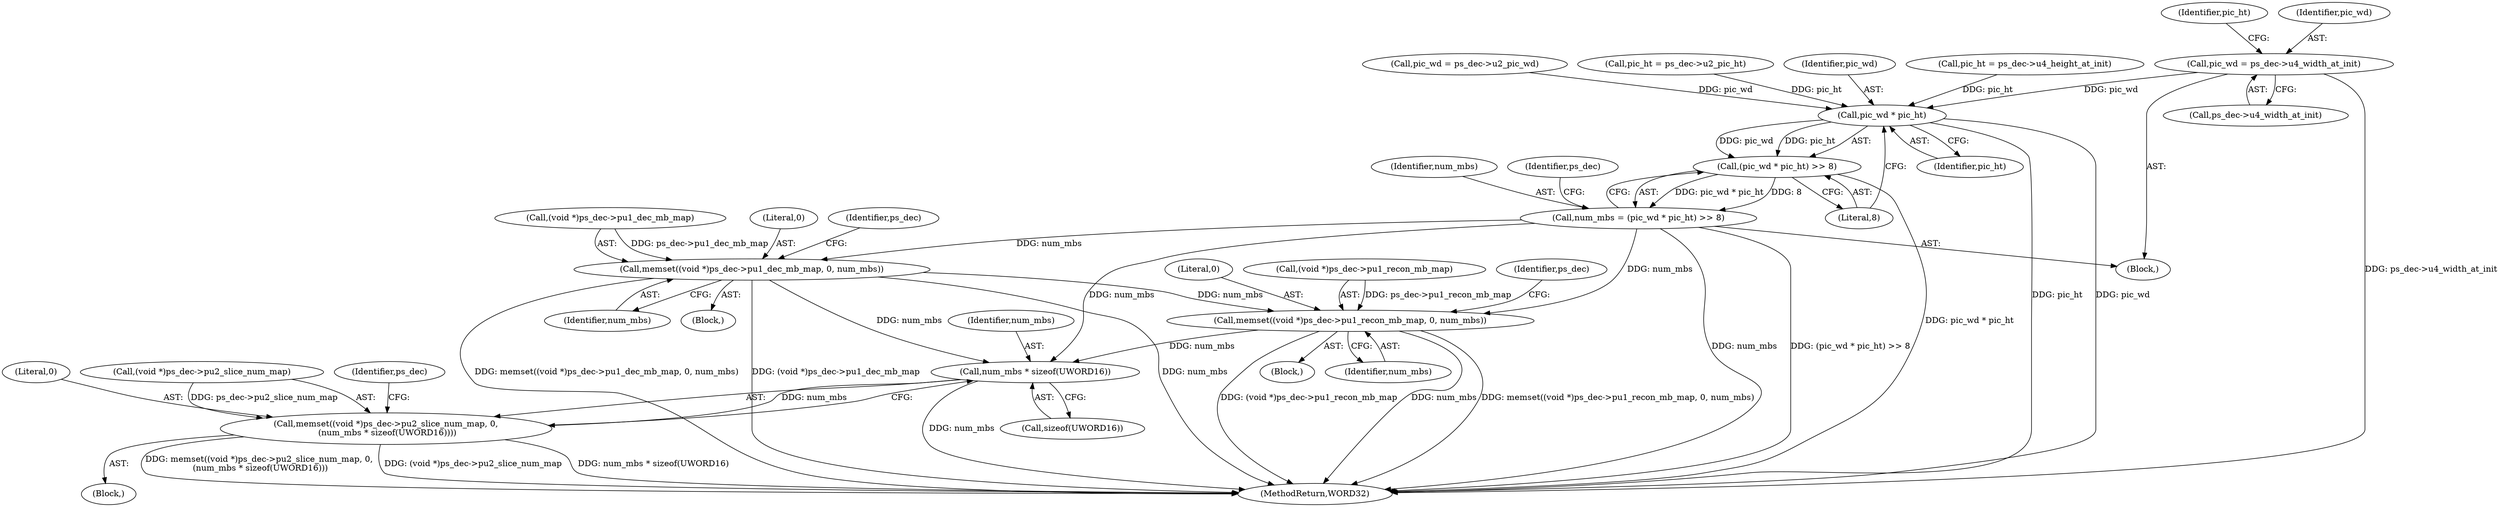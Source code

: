 digraph "0_Android_0b23c81c3dd9ec38f7e6806a3955fed1925541a0_3@pointer" {
"1000628" [label="(Call,pic_wd = ps_dec->u4_width_at_init)"];
"1000668" [label="(Call,pic_wd * pic_ht)"];
"1000667" [label="(Call,(pic_wd * pic_ht) >> 8)"];
"1000665" [label="(Call,num_mbs = (pic_wd * pic_ht) >> 8)"];
"1000677" [label="(Call,memset((void *)ps_dec->pu1_dec_mb_map, 0, num_mbs))"];
"1000690" [label="(Call,memset((void *)ps_dec->pu1_recon_mb_map, 0, num_mbs))"];
"1000710" [label="(Call,num_mbs * sizeof(UWORD16))"];
"1000703" [label="(Call,memset((void *)ps_dec->pu2_slice_num_map, 0,\n (num_mbs * sizeof(UWORD16))))"];
"1000697" [label="(Identifier,num_mbs)"];
"1000674" [label="(Identifier,ps_dec)"];
"1000630" [label="(Call,ps_dec->u4_width_at_init)"];
"1000678" [label="(Call,(void *)ps_dec->pu1_dec_mb_map)"];
"1000683" [label="(Literal,0)"];
"1000667" [label="(Call,(pic_wd * pic_ht) >> 8)"];
"1000655" [label="(Call,pic_wd = ps_dec->u2_pic_wd)"];
"1000690" [label="(Call,memset((void *)ps_dec->pu1_recon_mb_map, 0, num_mbs))"];
"1000696" [label="(Literal,0)"];
"1000687" [label="(Identifier,ps_dec)"];
"1000711" [label="(Identifier,num_mbs)"];
"1000635" [label="(Identifier,pic_ht)"];
"1000628" [label="(Call,pic_wd = ps_dec->u4_width_at_init)"];
"1000668" [label="(Call,pic_wd * pic_ht)"];
"1000712" [label="(Call,sizeof(UWORD16))"];
"1000660" [label="(Call,pic_ht = ps_dec->u2_pic_ht)"];
"1000691" [label="(Call,(void *)ps_dec->pu1_recon_mb_map)"];
"1002159" [label="(MethodReturn,WORD32)"];
"1000671" [label="(Literal,8)"];
"1000704" [label="(Call,(void *)ps_dec->pu2_slice_num_map)"];
"1000670" [label="(Identifier,pic_ht)"];
"1000669" [label="(Identifier,pic_wd)"];
"1000709" [label="(Literal,0)"];
"1000689" [label="(Block,)"];
"1000677" [label="(Call,memset((void *)ps_dec->pu1_dec_mb_map, 0, num_mbs))"];
"1000666" [label="(Identifier,num_mbs)"];
"1000700" [label="(Identifier,ps_dec)"];
"1000626" [label="(Block,)"];
"1000703" [label="(Call,memset((void *)ps_dec->pu2_slice_num_map, 0,\n (num_mbs * sizeof(UWORD16))))"];
"1000710" [label="(Call,num_mbs * sizeof(UWORD16))"];
"1000716" [label="(Identifier,ps_dec)"];
"1000684" [label="(Identifier,num_mbs)"];
"1000665" [label="(Call,num_mbs = (pic_wd * pic_ht) >> 8)"];
"1000629" [label="(Identifier,pic_wd)"];
"1000676" [label="(Block,)"];
"1000702" [label="(Block,)"];
"1000634" [label="(Call,pic_ht = ps_dec->u4_height_at_init)"];
"1000628" -> "1000626"  [label="AST: "];
"1000628" -> "1000630"  [label="CFG: "];
"1000629" -> "1000628"  [label="AST: "];
"1000630" -> "1000628"  [label="AST: "];
"1000635" -> "1000628"  [label="CFG: "];
"1000628" -> "1002159"  [label="DDG: ps_dec->u4_width_at_init"];
"1000628" -> "1000668"  [label="DDG: pic_wd"];
"1000668" -> "1000667"  [label="AST: "];
"1000668" -> "1000670"  [label="CFG: "];
"1000669" -> "1000668"  [label="AST: "];
"1000670" -> "1000668"  [label="AST: "];
"1000671" -> "1000668"  [label="CFG: "];
"1000668" -> "1002159"  [label="DDG: pic_ht"];
"1000668" -> "1002159"  [label="DDG: pic_wd"];
"1000668" -> "1000667"  [label="DDG: pic_wd"];
"1000668" -> "1000667"  [label="DDG: pic_ht"];
"1000655" -> "1000668"  [label="DDG: pic_wd"];
"1000660" -> "1000668"  [label="DDG: pic_ht"];
"1000634" -> "1000668"  [label="DDG: pic_ht"];
"1000667" -> "1000665"  [label="AST: "];
"1000667" -> "1000671"  [label="CFG: "];
"1000671" -> "1000667"  [label="AST: "];
"1000665" -> "1000667"  [label="CFG: "];
"1000667" -> "1002159"  [label="DDG: pic_wd * pic_ht"];
"1000667" -> "1000665"  [label="DDG: pic_wd * pic_ht"];
"1000667" -> "1000665"  [label="DDG: 8"];
"1000665" -> "1000626"  [label="AST: "];
"1000666" -> "1000665"  [label="AST: "];
"1000674" -> "1000665"  [label="CFG: "];
"1000665" -> "1002159"  [label="DDG: num_mbs"];
"1000665" -> "1002159"  [label="DDG: (pic_wd * pic_ht) >> 8"];
"1000665" -> "1000677"  [label="DDG: num_mbs"];
"1000665" -> "1000690"  [label="DDG: num_mbs"];
"1000665" -> "1000710"  [label="DDG: num_mbs"];
"1000677" -> "1000676"  [label="AST: "];
"1000677" -> "1000684"  [label="CFG: "];
"1000678" -> "1000677"  [label="AST: "];
"1000683" -> "1000677"  [label="AST: "];
"1000684" -> "1000677"  [label="AST: "];
"1000687" -> "1000677"  [label="CFG: "];
"1000677" -> "1002159"  [label="DDG: (void *)ps_dec->pu1_dec_mb_map"];
"1000677" -> "1002159"  [label="DDG: num_mbs"];
"1000677" -> "1002159"  [label="DDG: memset((void *)ps_dec->pu1_dec_mb_map, 0, num_mbs)"];
"1000678" -> "1000677"  [label="DDG: ps_dec->pu1_dec_mb_map"];
"1000677" -> "1000690"  [label="DDG: num_mbs"];
"1000677" -> "1000710"  [label="DDG: num_mbs"];
"1000690" -> "1000689"  [label="AST: "];
"1000690" -> "1000697"  [label="CFG: "];
"1000691" -> "1000690"  [label="AST: "];
"1000696" -> "1000690"  [label="AST: "];
"1000697" -> "1000690"  [label="AST: "];
"1000700" -> "1000690"  [label="CFG: "];
"1000690" -> "1002159"  [label="DDG: num_mbs"];
"1000690" -> "1002159"  [label="DDG: memset((void *)ps_dec->pu1_recon_mb_map, 0, num_mbs)"];
"1000690" -> "1002159"  [label="DDG: (void *)ps_dec->pu1_recon_mb_map"];
"1000691" -> "1000690"  [label="DDG: ps_dec->pu1_recon_mb_map"];
"1000690" -> "1000710"  [label="DDG: num_mbs"];
"1000710" -> "1000703"  [label="AST: "];
"1000710" -> "1000712"  [label="CFG: "];
"1000711" -> "1000710"  [label="AST: "];
"1000712" -> "1000710"  [label="AST: "];
"1000703" -> "1000710"  [label="CFG: "];
"1000710" -> "1002159"  [label="DDG: num_mbs"];
"1000710" -> "1000703"  [label="DDG: num_mbs"];
"1000703" -> "1000702"  [label="AST: "];
"1000704" -> "1000703"  [label="AST: "];
"1000709" -> "1000703"  [label="AST: "];
"1000716" -> "1000703"  [label="CFG: "];
"1000703" -> "1002159"  [label="DDG: num_mbs * sizeof(UWORD16)"];
"1000703" -> "1002159"  [label="DDG: memset((void *)ps_dec->pu2_slice_num_map, 0,\n (num_mbs * sizeof(UWORD16)))"];
"1000703" -> "1002159"  [label="DDG: (void *)ps_dec->pu2_slice_num_map"];
"1000704" -> "1000703"  [label="DDG: ps_dec->pu2_slice_num_map"];
}
